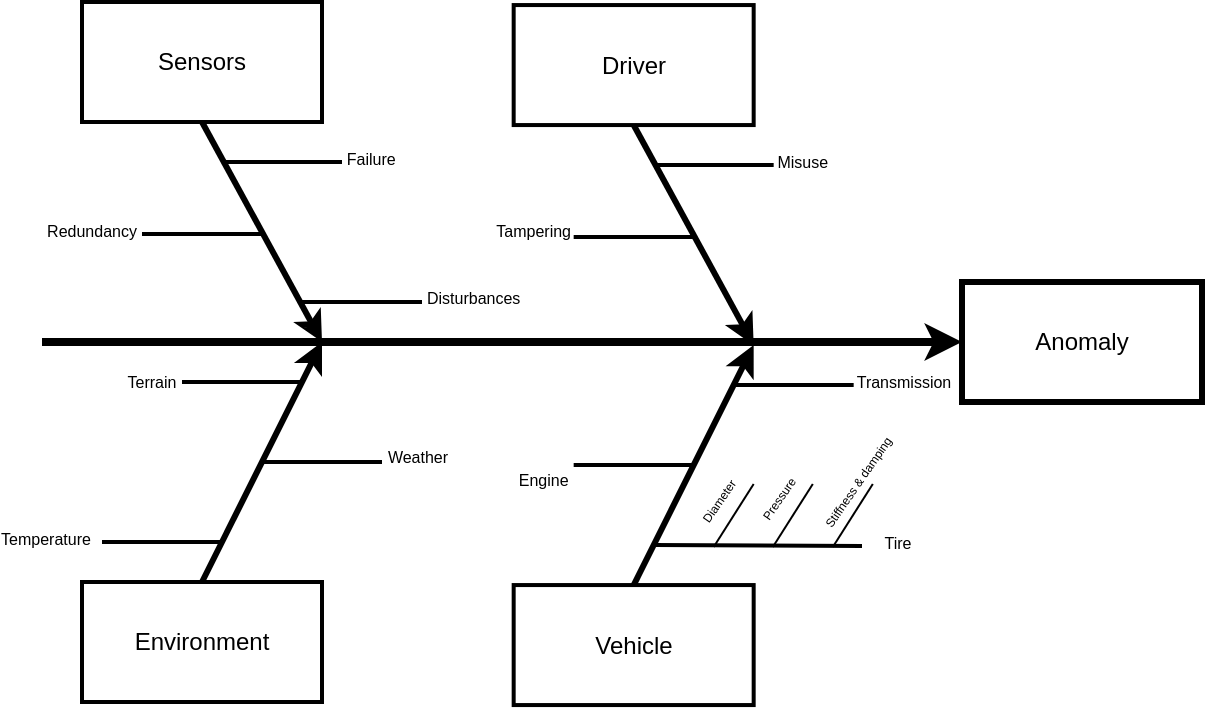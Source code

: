 <mxfile version="21.3.4" type="github">
  <diagram name="Page-1" id="4fc8d65c-f3f6-feb3-4d1c-02f59d9f9886">
    <mxGraphModel dx="1050" dy="549" grid="1" gridSize="10" guides="1" tooltips="1" connect="1" arrows="1" fold="1" page="1" pageScale="1" pageWidth="826" pageHeight="1169" background="none" math="0" shadow="0">
      <root>
        <mxCell id="0" />
        <mxCell id="1" parent="0" />
        <mxCell id="8" value="Anomaly" style="whiteSpace=wrap;strokeWidth=3" parent="1" vertex="1">
          <mxGeometry x="603" y="250" width="120" height="60" as="geometry" />
        </mxCell>
        <mxCell id="9" value="" style="edgeStyle=none;strokeWidth=4" parent="1" target="8" edge="1">
          <mxGeometry width="100" height="100" relative="1" as="geometry">
            <mxPoint x="143" y="280" as="sourcePoint" />
            <mxPoint x="143" y="230" as="targetPoint" />
          </mxGeometry>
        </mxCell>
        <mxCell id="114" value="Temperature" style="text;spacingTop=-5;fontSize=8;align=center;verticalAlign=middle;points=[]" parent="1" vertex="1">
          <mxGeometry x="129.998" y="371.0" width="30" height="20.0" as="geometry" />
        </mxCell>
        <mxCell id="117" value="Terrain" style="text;spacingTop=-5;fontSize=8;align=center;verticalAlign=middle;points=[]" parent="1" vertex="1">
          <mxGeometry x="182.998" y="292.5" width="30" height="20.0" as="geometry" />
        </mxCell>
        <mxCell id="137" value="Weather" style="text;spacingTop=-5;fontSize=8;align=center;verticalAlign=middle;points=[]" parent="1" vertex="1">
          <mxGeometry x="316.002" y="329.862" width="30" height="20.0" as="geometry" />
        </mxCell>
        <mxCell id="143" value="Sensors" style="whiteSpace=wrap;strokeWidth=2" parent="1" vertex="1">
          <mxGeometry x="163" y="110.0" width="120" height="60" as="geometry" />
        </mxCell>
        <mxCell id="144" value="Environment" style="whiteSpace=wrap;strokeWidth=2" parent="1" vertex="1">
          <mxGeometry x="163" y="400.0" width="120" height="60" as="geometry" />
        </mxCell>
        <mxCell id="145" value="" style="edgeStyle=none;exitX=0.5;exitY=1;strokeWidth=3" parent="1" source="143" edge="1">
          <mxGeometry width="100" height="100" relative="1" as="geometry">
            <mxPoint x="223" y="190.0" as="sourcePoint" />
            <mxPoint x="283" y="280.0" as="targetPoint" />
          </mxGeometry>
        </mxCell>
        <mxCell id="146" value="" style="edgeStyle=none;exitX=0.5;exitY=0;strokeWidth=3" parent="1" edge="1">
          <mxGeometry width="100" height="100" relative="1" as="geometry">
            <mxPoint x="223.0" y="400.0" as="sourcePoint" />
            <mxPoint x="283" y="280.0" as="targetPoint" />
          </mxGeometry>
        </mxCell>
        <mxCell id="148" value="" style="edgeStyle=none;endArrow=none;strokeWidth=2" parent="1" edge="1">
          <mxGeometry width="100" height="100" relative="1" as="geometry">
            <mxPoint x="193" y="226.0" as="sourcePoint" />
            <mxPoint x="253.0" y="226.0" as="targetPoint" />
          </mxGeometry>
        </mxCell>
        <mxCell id="150" value="" style="edgeStyle=none;endArrow=none;strokeWidth=2" parent="1" edge="1">
          <mxGeometry width="100" height="100" relative="1" as="geometry">
            <mxPoint x="233" y="190.0" as="sourcePoint" />
            <mxPoint x="293" y="190.0" as="targetPoint" />
          </mxGeometry>
        </mxCell>
        <mxCell id="152" value="" style="edgeStyle=none;endArrow=none;strokeWidth=2" parent="1" edge="1">
          <mxGeometry width="100" height="100" relative="1" as="geometry">
            <mxPoint x="273.0" y="260.0" as="sourcePoint" />
            <mxPoint x="333" y="260.0" as="targetPoint" />
          </mxGeometry>
        </mxCell>
        <mxCell id="153" value="" style="edgeStyle=none;endArrow=none;strokeWidth=2" parent="1" edge="1">
          <mxGeometry width="100" height="100" relative="1" as="geometry">
            <mxPoint x="213" y="300.0" as="sourcePoint" />
            <mxPoint x="273.0" y="300.0" as="targetPoint" />
          </mxGeometry>
        </mxCell>
        <mxCell id="155" value="" style="edgeStyle=none;endArrow=none;strokeWidth=2" parent="1" edge="1">
          <mxGeometry width="100" height="100" relative="1" as="geometry">
            <mxPoint x="173.0" y="380.0" as="sourcePoint" />
            <mxPoint x="233" y="380.0" as="targetPoint" />
          </mxGeometry>
        </mxCell>
        <mxCell id="157" value="" style="edgeStyle=none;endArrow=none;strokeWidth=2" parent="1" edge="1">
          <mxGeometry width="100" height="100" relative="1" as="geometry">
            <mxPoint x="253.0" y="340.0" as="sourcePoint" />
            <mxPoint x="313" y="340.0" as="targetPoint" />
          </mxGeometry>
        </mxCell>
        <mxCell id="176" value="Redundancy" style="text;spacingTop=-5;fontSize=8;align=center;verticalAlign=middle;points=[]" parent="1" vertex="1">
          <mxGeometry x="153.0" y="217.0" width="30" height="20.0" as="geometry" />
        </mxCell>
        <mxCell id="198" value="Failure" style="text;spacingTop=-5;fontSize=8;align=center;verticalAlign=middle;points=[]" parent="1" vertex="1">
          <mxGeometry x="292.583" y="180.972" width="30" height="20.0" as="geometry" />
        </mxCell>
        <mxCell id="200" value="Disturbances" style="text;spacingTop=-5;fontSize=8;align=center;verticalAlign=middle;points=[]" parent="1" vertex="1">
          <mxGeometry x="343.833" y="250.412" width="30" height="20.0" as="geometry" />
        </mxCell>
        <mxCell id="204" value="Driver" style="whiteSpace=wrap;strokeWidth=2" parent="1" vertex="1">
          <mxGeometry x="378.833" y="111.528" width="120" height="60" as="geometry" />
        </mxCell>
        <mxCell id="205" value="Vehicle" style="whiteSpace=wrap;strokeWidth=2" parent="1" vertex="1">
          <mxGeometry x="378.833" y="401.528" width="120" height="60" as="geometry" />
        </mxCell>
        <mxCell id="206" value="" style="edgeStyle=none;exitX=0.5;exitY=1;strokeWidth=3" parent="1" source="204" edge="1">
          <mxGeometry width="100" height="100" relative="1" as="geometry">
            <mxPoint x="438.833" y="191.528" as="sourcePoint" />
            <mxPoint x="498.833" y="281.528" as="targetPoint" />
          </mxGeometry>
        </mxCell>
        <mxCell id="207" value="" style="edgeStyle=none;exitX=0.5;exitY=0;strokeWidth=3" parent="1" edge="1">
          <mxGeometry width="100" height="100" relative="1" as="geometry">
            <mxPoint x="438.833" y="401.528" as="sourcePoint" />
            <mxPoint x="498.833" y="281.528" as="targetPoint" />
          </mxGeometry>
        </mxCell>
        <mxCell id="209" value="" style="edgeStyle=none;endArrow=none;strokeWidth=2" parent="1" edge="1">
          <mxGeometry width="100" height="100" relative="1" as="geometry">
            <mxPoint x="408.833" y="227.528" as="sourcePoint" />
            <mxPoint x="468.833" y="227.528" as="targetPoint" />
          </mxGeometry>
        </mxCell>
        <mxCell id="211" value="" style="edgeStyle=none;endArrow=none;strokeWidth=2" parent="1" edge="1">
          <mxGeometry width="100" height="100" relative="1" as="geometry">
            <mxPoint x="448.833" y="191.528" as="sourcePoint" />
            <mxPoint x="508.833" y="191.528" as="targetPoint" />
          </mxGeometry>
        </mxCell>
        <mxCell id="215" value="" style="edgeStyle=none;endArrow=none;strokeWidth=2" parent="1" edge="1">
          <mxGeometry width="100" height="100" relative="1" as="geometry">
            <mxPoint x="408.833" y="341.528" as="sourcePoint" />
            <mxPoint x="468.833" y="341.528" as="targetPoint" />
          </mxGeometry>
        </mxCell>
        <mxCell id="217" value="" style="edgeStyle=none;endArrow=none;strokeWidth=2" parent="1" edge="1">
          <mxGeometry width="100" height="100" relative="1" as="geometry">
            <mxPoint x="488.833" y="301.528" as="sourcePoint" />
            <mxPoint x="548.833" y="301.528" as="targetPoint" />
          </mxGeometry>
        </mxCell>
        <mxCell id="219" value="" style="edgeStyle=none;endArrow=none;strokeWidth=2" parent="1" edge="1">
          <mxGeometry width="100" height="100" relative="1" as="geometry">
            <mxPoint x="448.833" y="381.528" as="sourcePoint" />
            <mxPoint x="553" y="382" as="targetPoint" />
          </mxGeometry>
        </mxCell>
        <mxCell id="236" value="" style="edgeStyle=none;endArrow=none;" parent="1" edge="1">
          <mxGeometry width="100" height="100" relative="1" as="geometry">
            <mxPoint x="478.833" y="382.498" as="sourcePoint" />
            <mxPoint x="498.83" y="350.97" as="targetPoint" />
          </mxGeometry>
        </mxCell>
        <mxCell id="237" value="Tampering" style="text;spacingTop=-5;fontSize=8;align=center;verticalAlign=middle;points=[]" parent="1" vertex="1">
          <mxGeometry x="373.833" y="216.998" width="30" height="20.0" as="geometry" />
        </mxCell>
        <mxCell id="241" value="Engine" style="text;spacingTop=-5;fontSize=8;align=center;verticalAlign=middle;points=[]" parent="1" vertex="1">
          <mxGeometry x="378.833" y="341.528" width="30" height="20.0" as="geometry" />
        </mxCell>
        <mxCell id="247" value="Diameter" style="text;spacingTop=-5;fontSize=6;align=center;verticalAlign=middle;points=[];rotation=-55.3;" parent="1" vertex="1">
          <mxGeometry x="468.833" y="351.004" width="30" height="20.0" as="geometry" />
        </mxCell>
        <mxCell id="259" value="Misuse" style="text;spacingTop=-5;fontSize=8;align=center;verticalAlign=middle;points=[]" parent="1" vertex="1">
          <mxGeometry x="508.417" y="182.5" width="30" height="20.0" as="geometry" />
        </mxCell>
        <mxCell id="262" value="Transmission" style="text;spacingTop=-5;fontSize=8;align=center;verticalAlign=middle;points=[]" parent="1" vertex="1">
          <mxGeometry x="558.997" y="292.5" width="30" height="20.0" as="geometry" />
        </mxCell>
        <mxCell id="264" value="Tire" style="text;spacingTop=-5;fontSize=8;align=center;verticalAlign=middle;points=[]" parent="1" vertex="1">
          <mxGeometry x="555.997" y="373" width="30" height="20.0" as="geometry" />
        </mxCell>
        <mxCell id="godoSaM92aSsc83_txL4-265" value="" style="edgeStyle=none;endArrow=none;" parent="1" edge="1">
          <mxGeometry width="100" height="100" relative="1" as="geometry">
            <mxPoint x="508.413" y="382.498" as="sourcePoint" />
            <mxPoint x="528.41" y="350.97" as="targetPoint" />
          </mxGeometry>
        </mxCell>
        <mxCell id="godoSaM92aSsc83_txL4-266" value="" style="edgeStyle=none;endArrow=none;" parent="1" edge="1">
          <mxGeometry width="100" height="100" relative="1" as="geometry">
            <mxPoint x="538.413" y="382.498" as="sourcePoint" />
            <mxPoint x="558.41" y="350.97" as="targetPoint" />
          </mxGeometry>
        </mxCell>
        <mxCell id="godoSaM92aSsc83_txL4-268" value="Pressure" style="text;spacingTop=-5;fontSize=6;align=center;verticalAlign=middle;points=[];rotation=-55.3;" parent="1" vertex="1">
          <mxGeometry x="498.833" y="349.864" width="30" height="20.0" as="geometry" />
        </mxCell>
        <mxCell id="godoSaM92aSsc83_txL4-269" value="Stiffness &amp; damping" style="text;spacingTop=-5;fontSize=6;align=center;verticalAlign=middle;points=[];rotation=-55.3;" parent="1" vertex="1">
          <mxGeometry x="538.413" y="341.524" width="30" height="20.0" as="geometry" />
        </mxCell>
      </root>
    </mxGraphModel>
  </diagram>
</mxfile>
